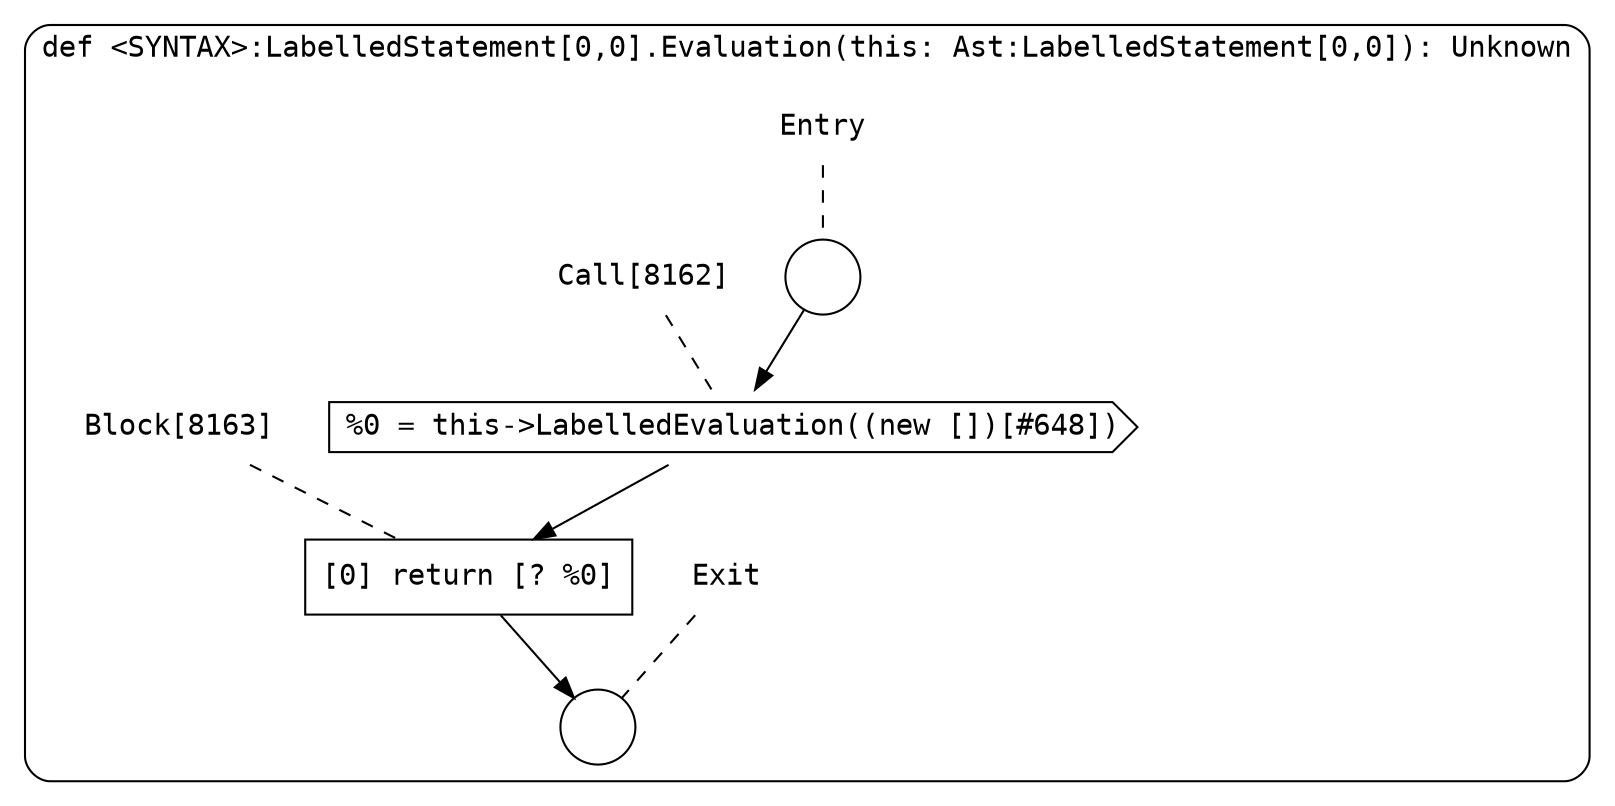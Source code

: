 digraph {
  graph [fontname = "Consolas"]
  node [fontname = "Consolas"]
  edge [fontname = "Consolas"]
  subgraph cluster1486 {
    label = "def <SYNTAX>:LabelledStatement[0,0].Evaluation(this: Ast:LabelledStatement[0,0]): Unknown"
    style = rounded
    cluster1486_entry_name [shape=none, label=<<font color="black">Entry</font>>]
    cluster1486_entry_name -> cluster1486_entry [arrowhead=none, color="black", style=dashed]
    cluster1486_entry [shape=circle label=" " color="black" fillcolor="white" style=filled]
    cluster1486_entry -> node8162 [color="black"]
    cluster1486_exit_name [shape=none, label=<<font color="black">Exit</font>>]
    cluster1486_exit_name -> cluster1486_exit [arrowhead=none, color="black", style=dashed]
    cluster1486_exit [shape=circle label=" " color="black" fillcolor="white" style=filled]
    node8162_name [shape=none, label=<<font color="black">Call[8162]</font>>]
    node8162_name -> node8162 [arrowhead=none, color="black", style=dashed]
    node8162 [shape=cds, label=<<font color="black">%0 = this-&gt;LabelledEvaluation((new [])[#648])</font>> color="black" fillcolor="white", style=filled]
    node8162 -> node8163 [color="black"]
    node8163_name [shape=none, label=<<font color="black">Block[8163]</font>>]
    node8163_name -> node8163 [arrowhead=none, color="black", style=dashed]
    node8163 [shape=box, label=<<font color="black">[0] return [? %0]<BR ALIGN="LEFT"/></font>> color="black" fillcolor="white", style=filled]
    node8163 -> cluster1486_exit [color="black"]
  }
}